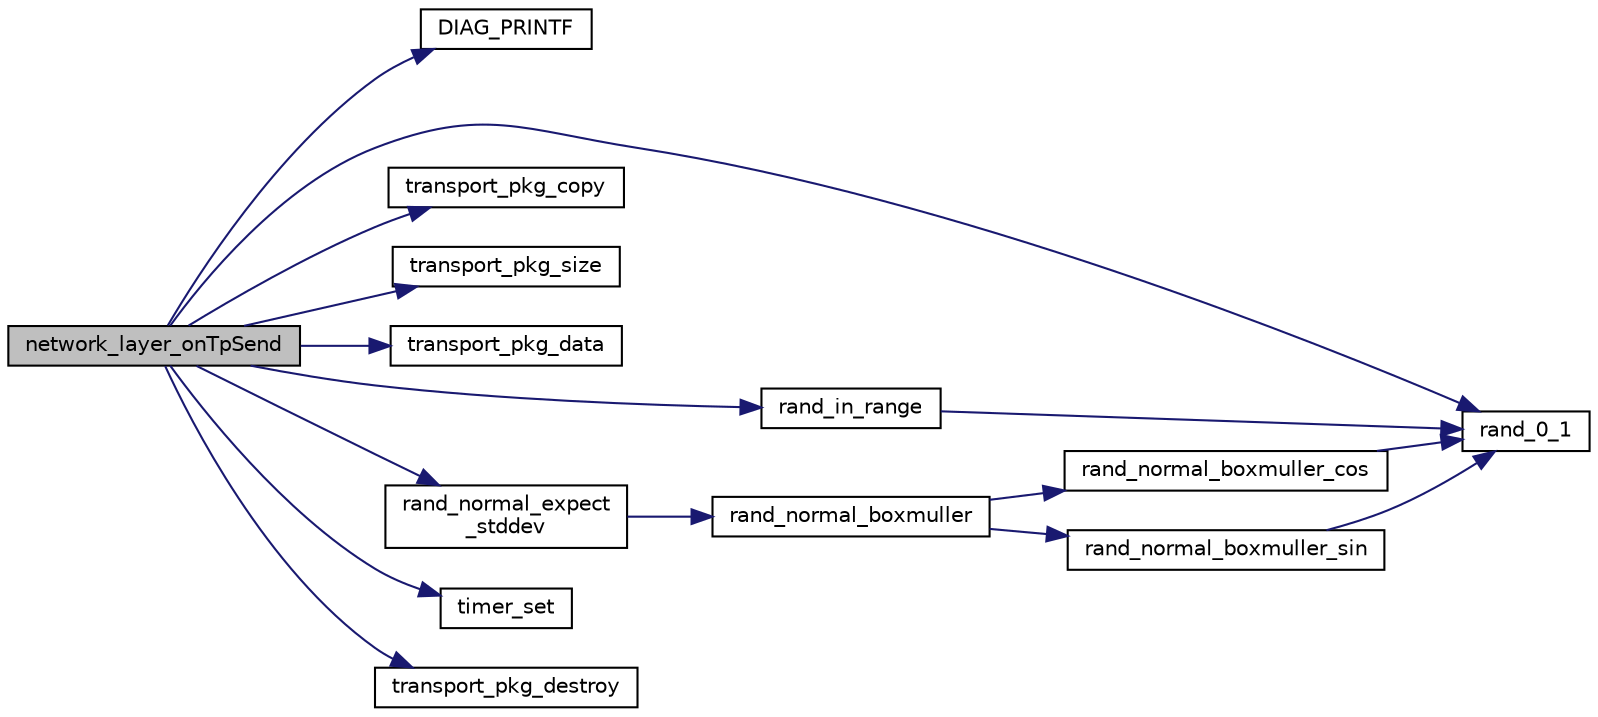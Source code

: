 digraph "network_layer_onTpSend"
{
  edge [fontname="Helvetica",fontsize="10",labelfontname="Helvetica",labelfontsize="10"];
  node [fontname="Helvetica",fontsize="10",shape=record];
  rankdir="LR";
  Node17 [label="network_layer_onTpSend",height=0.2,width=0.4,color="black", fillcolor="grey75", style="filled", fontcolor="black"];
  Node17 -> Node18 [color="midnightblue",fontsize="10",style="solid",fontname="Helvetica"];
  Node18 [label="DIAG_PRINTF",height=0.2,width=0.4,color="black", fillcolor="white", style="filled",URL="$diagnostics_8h.html#aad65f23f51006744b142c933ac5674e8",tooltip="Submits a pre-formatted printf call to the tracing system. The TRACE_LEVEL value decides whether the ..."];
  Node17 -> Node19 [color="midnightblue",fontsize="10",style="solid",fontname="Helvetica"];
  Node19 [label="rand_0_1",height=0.2,width=0.4,color="black", fillcolor="white", style="filled",URL="$randomlib_8h.html#ab51e6800730d33e456832507d2f7278c",tooltip="Generates a uniformly distributed random value between 0.0 (zero) and 1.0 (inclusive)."];
  Node17 -> Node20 [color="midnightblue",fontsize="10",style="solid",fontname="Helvetica"];
  Node20 [label="transport_pkg_copy",height=0.2,width=0.4,color="black", fillcolor="white", style="filled",URL="$transport__package_8h.html#ad1ba406f8ddc851f873ecf1f3fde96ea",tooltip="Creates a complete copy of the specified transport package."];
  Node17 -> Node21 [color="midnightblue",fontsize="10",style="solid",fontname="Helvetica"];
  Node21 [label="transport_pkg_size",height=0.2,width=0.4,color="black", fillcolor="white", style="filled",URL="$transport__package_8h.html#a7ed97edeecf53541910543d09562f748",tooltip="Gets the size of the payload contained within a transport package."];
  Node17 -> Node22 [color="midnightblue",fontsize="10",style="solid",fontname="Helvetica"];
  Node22 [label="transport_pkg_data",height=0.2,width=0.4,color="black", fillcolor="white", style="filled",URL="$transport__package_8h.html#a4422ce5e63b727ed25172c80c169ac57",tooltip="Gets a reference to the payload data contained within a transport package."];
  Node17 -> Node23 [color="midnightblue",fontsize="10",style="solid",fontname="Helvetica"];
  Node23 [label="rand_in_range",height=0.2,width=0.4,color="black", fillcolor="white", style="filled",URL="$randomlib_8h.html#a4df7448065eb8f329ba338cf5b228b3b",tooltip="Generates a uniformly distributed random value within the given range."];
  Node23 -> Node19 [color="midnightblue",fontsize="10",style="solid",fontname="Helvetica"];
  Node17 -> Node24 [color="midnightblue",fontsize="10",style="solid",fontname="Helvetica"];
  Node24 [label="rand_normal_expect\l_stddev",height=0.2,width=0.4,color="black", fillcolor="white", style="filled",URL="$randomlib_8h.html#a0a55420594bb2e3e66e6867d2af04cec",tooltip="Generates a normally distributed random value centered around the specified mean with the specified s..."];
  Node24 -> Node25 [color="midnightblue",fontsize="10",style="solid",fontname="Helvetica"];
  Node25 [label="rand_normal_boxmuller",height=0.2,width=0.4,color="black", fillcolor="white", style="filled",URL="$randomlib_8h.html#af8650c324bc3b85fdc356dd52d385211",tooltip="Generates a normally distributed random value value centered around 0.0 (zero)."];
  Node25 -> Node26 [color="midnightblue",fontsize="10",style="solid",fontname="Helvetica"];
  Node26 [label="rand_normal_boxmuller_cos",height=0.2,width=0.4,color="black", fillcolor="white", style="filled",URL="$randomlib_8h.html#a16dc7adad2182e1bdfce566e638e0966",tooltip="Generates a normally distributed random value value centered around 0.0 (zero)."];
  Node26 -> Node19 [color="midnightblue",fontsize="10",style="solid",fontname="Helvetica"];
  Node25 -> Node27 [color="midnightblue",fontsize="10",style="solid",fontname="Helvetica"];
  Node27 [label="rand_normal_boxmuller_sin",height=0.2,width=0.4,color="black", fillcolor="white", style="filled",URL="$randomlib_8h.html#a514df45a8689955f5ff968ecc7c29396",tooltip="Generates a normally distributed random value value centered around 0.0 (zero)."];
  Node27 -> Node19 [color="midnightblue",fontsize="10",style="solid",fontname="Helvetica"];
  Node17 -> Node28 [color="midnightblue",fontsize="10",style="solid",fontname="Helvetica"];
  Node28 [label="timer_set",height=0.2,width=0.4,color="black", fillcolor="white", style="filled",URL="$timer_8h.html#af739ba15e766f5fa1aeb7680a54348a5",tooltip="Sets the specified timer object and starts its countdown towards expiration."];
  Node17 -> Node29 [color="midnightblue",fontsize="10",style="solid",fontname="Helvetica"];
  Node29 [label="transport_pkg_destroy",height=0.2,width=0.4,color="black", fillcolor="white", style="filled",URL="$transport__package_8h.html#ab94004cd7bb18246f87e34bd27d490f7",tooltip="Frees all memory occupeid by the specified transport package."];
}
